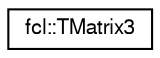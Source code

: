 digraph "Graphical Class Hierarchy"
{
  edge [fontname="FreeSans",fontsize="10",labelfontname="FreeSans",labelfontsize="10"];
  node [fontname="FreeSans",fontsize="10",shape=record];
  rankdir="LR";
  Node1 [label="fcl::TMatrix3",height=0.2,width=0.4,color="black", fillcolor="white", style="filled",URL="$a00211.html"];
}
